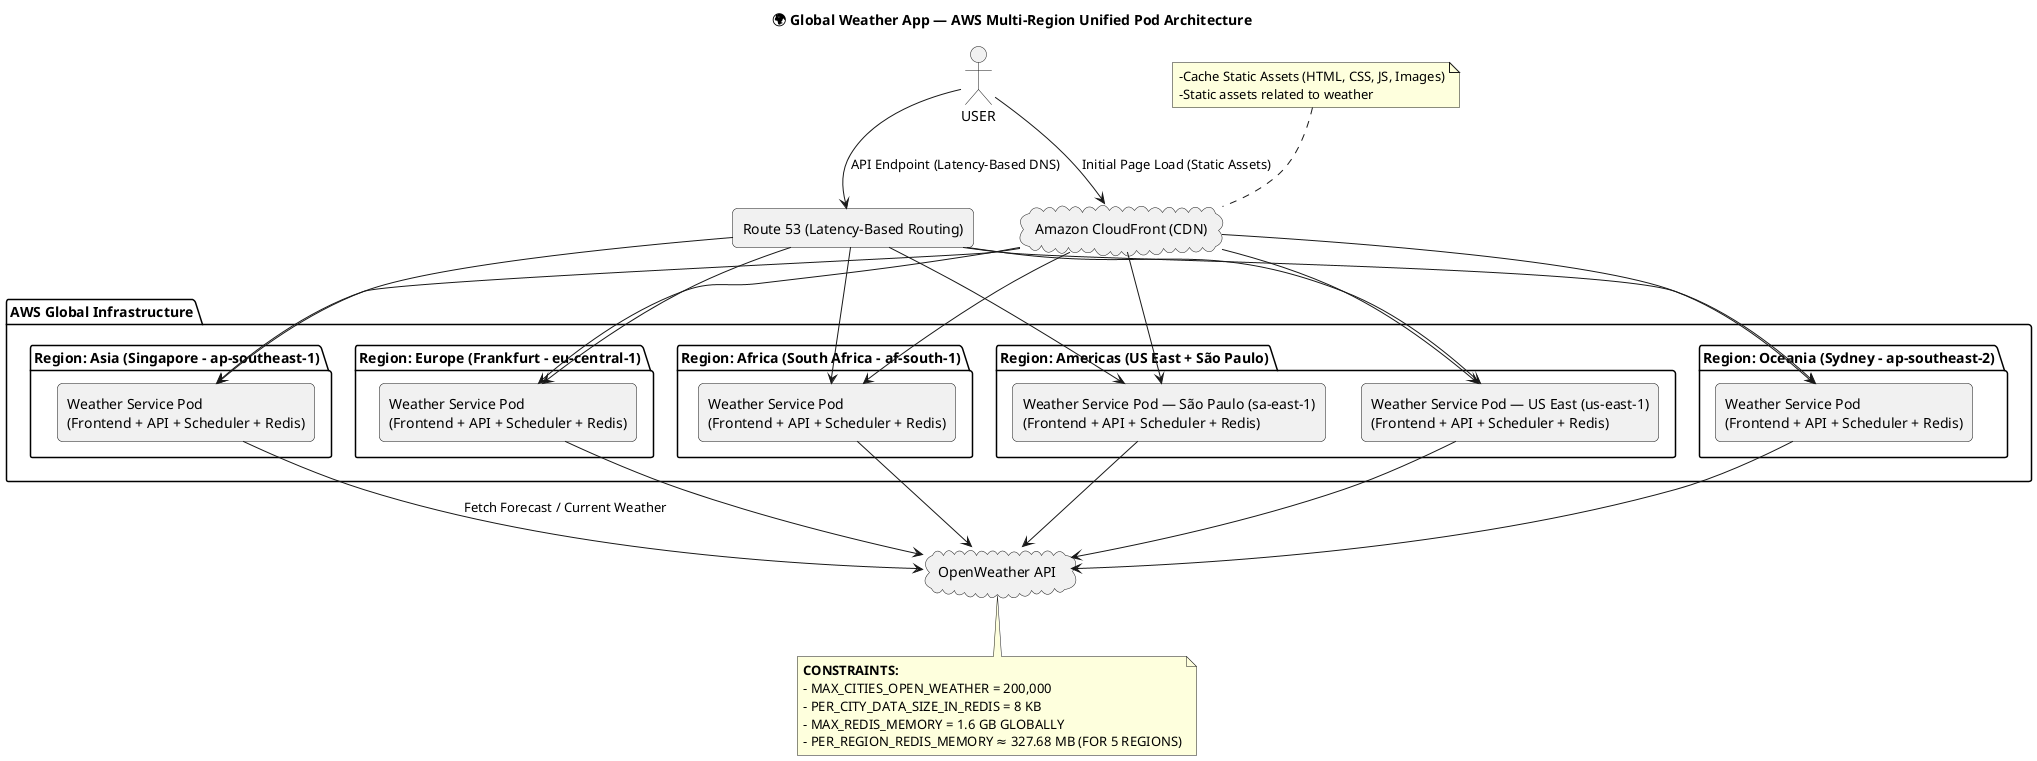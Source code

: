 @startuml
title 🌍 Global Weather App — AWS Multi-Region Unified Pod Architecture

' --- Layout Settings ---
skinparam packagePadding 15
skinparam rectangle {
    Shadowing false
    RoundCorner 10
    Padding 8
    MinWidth 180
}
skinparam database {
    Shadowing false
    RoundCorner 10
    Padding 8
    MinWidth 160
}
skinparam cloud {
    Shadowing false
}

actor USER
cloud OPENWEATHER as "OpenWeather API"

' ===========================
' AWS GLOBAL INFRASTRUCTURE
' ===========================
package "AWS Global Infrastructure" {

    ' -------- ASIA REGION --------
    package "Region: Asia (Singapore - ap-southeast-1)" {
        rectangle POD_ASIA as "Weather Service Pod\n(Frontend + API + Scheduler + Redis)"
    }

    ' -------- EUROPE REGION --------
    package "Region: Europe (Frankfurt - eu-central-1)" {
        rectangle POD_EU as "Weather Service Pod\n(Frontend + API + Scheduler + Redis)"
    }

    ' -------- AFRICA REGION --------
    package "Region: Africa (South Africa - af-south-1)" {
        rectangle POD_AF as "Weather Service Pod\n(Frontend + API + Scheduler + Redis)"
    }

    ' -------- AMERICAS REGION --------
    package "Region: Americas (US East + São Paulo)" {
        rectangle POD_US as "Weather Service Pod — US East (us-east-1)\n(Frontend + API + Scheduler + Redis)"
        rectangle POD_SA as "Weather Service Pod — São Paulo (sa-east-1)\n(Frontend + API + Scheduler + Redis)"
    }

    ' -------- OCEANIA REGION --------
    package "Region: Oceania (Sydney - ap-southeast-2)" {
        rectangle POD_OC as "Weather Service Pod\n(Frontend + API + Scheduler + Redis)"
    }
}

' ===========================
' GLOBAL SERVICES
' ===========================
cloud CF as "Amazon CloudFront (CDN)"

note top of CF
-Cache Static Assets (HTML, CSS, JS, Images)
-Static assets related to weather
end note


rectangle R53 as "Route 53 (Latency-Based Routing)"

' ===========================
' GLOBAL CONNECTION FLOW
' ===========================

USER --> CF : Initial Page Load (Static Assets)
USER --> R53 : API Endpoint (Latency-Based DNS)

' CloudFront → Regional Pods (Frontend)
CF --> POD_ASIA
CF --> POD_EU
CF --> POD_AF
CF --> POD_US
CF --> POD_SA
CF --> POD_OC

' Route 53 → Regional Pods (API Traffic)
R53 --> POD_ASIA
R53 --> POD_EU
R53 --> POD_AF
R53 --> POD_US
R53 --> POD_SA
R53 --> POD_OC

' ===========================
' REGIONAL DATA FLOW
' ===========================

POD_ASIA --> OPENWEATHER : Fetch Forecast / Current Weather
POD_EU --> OPENWEATHER
POD_AF --> OPENWEATHER
POD_US --> OPENWEATHER
POD_SA --> OPENWEATHER
POD_OC --> OPENWEATHER

' ===========================
' SYSTEM CONSTRAINTS
' ===========================
note bottom of OPENWEATHER
<b>CONSTRAINTS:</b>
- MAX_CITIES_OPEN_WEATHER = 200,000
- PER_CITY_DATA_SIZE_IN_REDIS = 8 KB
- MAX_REDIS_MEMORY = 1.6 GB GLOBALLY
- PER_REGION_REDIS_MEMORY ≈ 327.68 MB (FOR 5 REGIONS)
end note

@enduml
